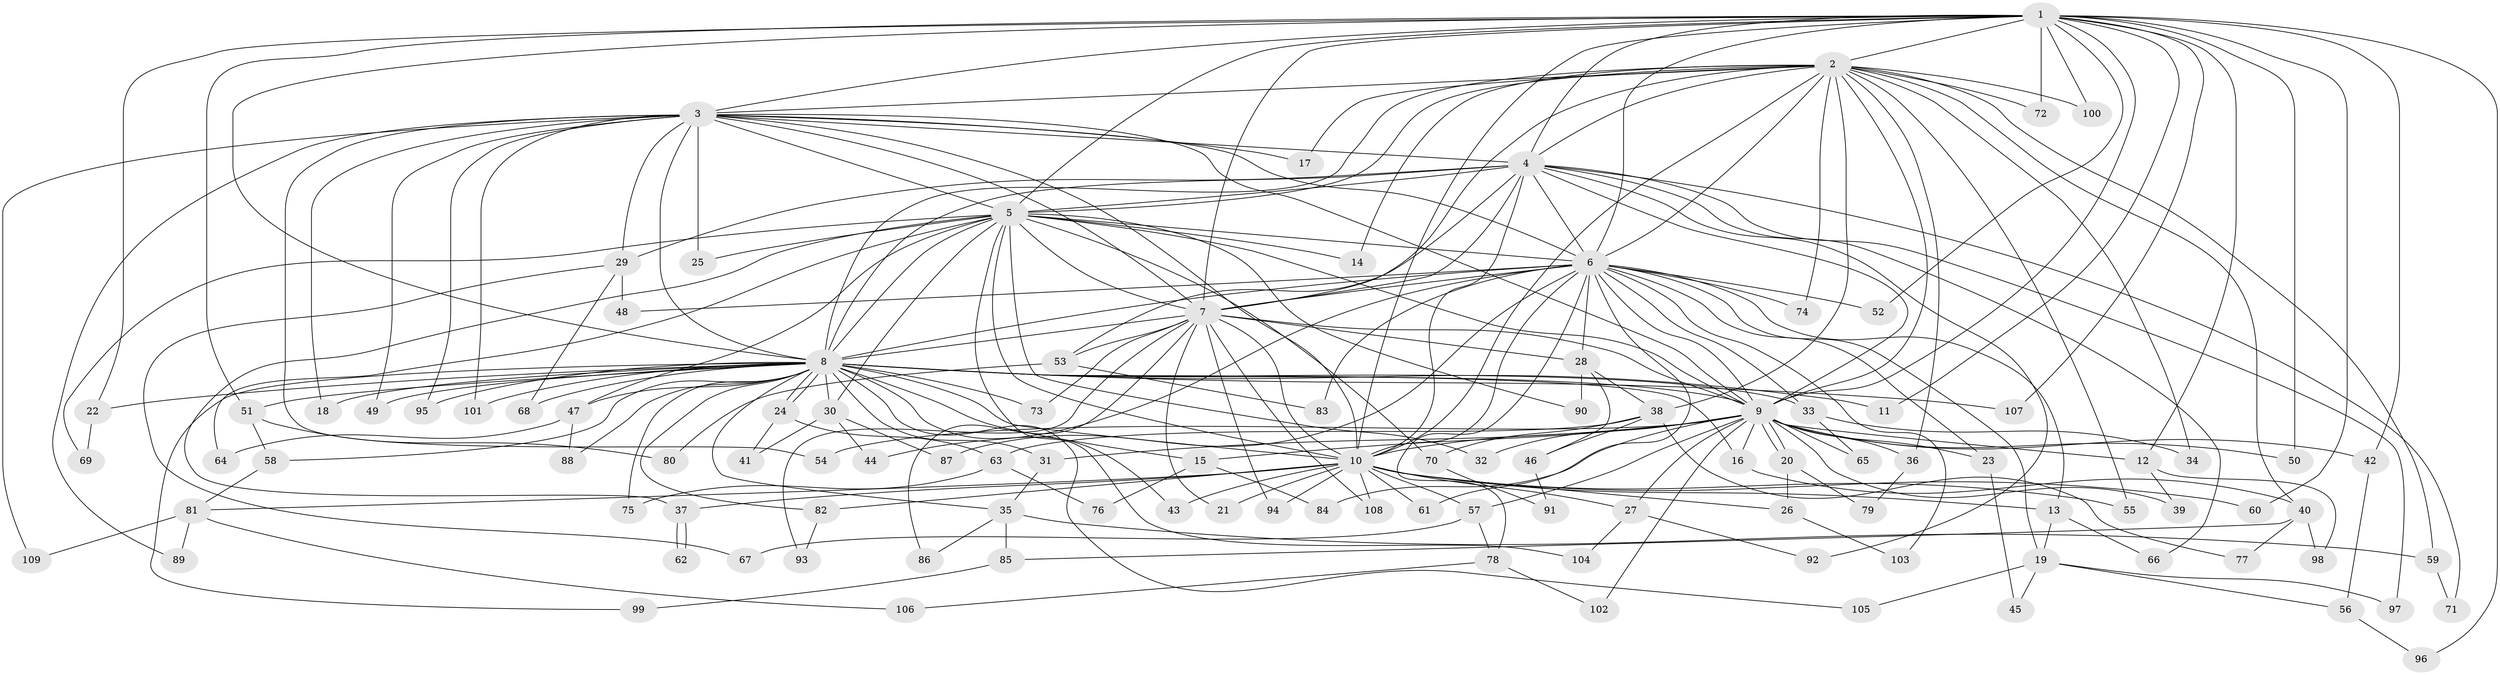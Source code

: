 // Generated by graph-tools (version 1.1) at 2025/11/02/27/25 16:11:06]
// undirected, 109 vertices, 243 edges
graph export_dot {
graph [start="1"]
  node [color=gray90,style=filled];
  1;
  2;
  3;
  4;
  5;
  6;
  7;
  8;
  9;
  10;
  11;
  12;
  13;
  14;
  15;
  16;
  17;
  18;
  19;
  20;
  21;
  22;
  23;
  24;
  25;
  26;
  27;
  28;
  29;
  30;
  31;
  32;
  33;
  34;
  35;
  36;
  37;
  38;
  39;
  40;
  41;
  42;
  43;
  44;
  45;
  46;
  47;
  48;
  49;
  50;
  51;
  52;
  53;
  54;
  55;
  56;
  57;
  58;
  59;
  60;
  61;
  62;
  63;
  64;
  65;
  66;
  67;
  68;
  69;
  70;
  71;
  72;
  73;
  74;
  75;
  76;
  77;
  78;
  79;
  80;
  81;
  82;
  83;
  84;
  85;
  86;
  87;
  88;
  89;
  90;
  91;
  92;
  93;
  94;
  95;
  96;
  97;
  98;
  99;
  100;
  101;
  102;
  103;
  104;
  105;
  106;
  107;
  108;
  109;
  1 -- 2;
  1 -- 3;
  1 -- 4;
  1 -- 5;
  1 -- 6;
  1 -- 7;
  1 -- 8;
  1 -- 9;
  1 -- 10;
  1 -- 11;
  1 -- 12;
  1 -- 22;
  1 -- 42;
  1 -- 50;
  1 -- 51;
  1 -- 52;
  1 -- 60;
  1 -- 72;
  1 -- 96;
  1 -- 100;
  1 -- 107;
  2 -- 3;
  2 -- 4;
  2 -- 5;
  2 -- 6;
  2 -- 7;
  2 -- 8;
  2 -- 9;
  2 -- 10;
  2 -- 14;
  2 -- 17;
  2 -- 34;
  2 -- 36;
  2 -- 38;
  2 -- 40;
  2 -- 55;
  2 -- 59;
  2 -- 72;
  2 -- 74;
  2 -- 100;
  3 -- 4;
  3 -- 5;
  3 -- 6;
  3 -- 7;
  3 -- 8;
  3 -- 9;
  3 -- 10;
  3 -- 17;
  3 -- 18;
  3 -- 25;
  3 -- 29;
  3 -- 49;
  3 -- 54;
  3 -- 89;
  3 -- 95;
  3 -- 101;
  3 -- 109;
  4 -- 5;
  4 -- 6;
  4 -- 7;
  4 -- 8;
  4 -- 9;
  4 -- 10;
  4 -- 29;
  4 -- 53;
  4 -- 66;
  4 -- 71;
  4 -- 92;
  4 -- 97;
  5 -- 6;
  5 -- 7;
  5 -- 8;
  5 -- 9;
  5 -- 10;
  5 -- 14;
  5 -- 25;
  5 -- 30;
  5 -- 32;
  5 -- 37;
  5 -- 47;
  5 -- 64;
  5 -- 69;
  5 -- 70;
  5 -- 90;
  5 -- 104;
  6 -- 7;
  6 -- 8;
  6 -- 9;
  6 -- 10;
  6 -- 13;
  6 -- 19;
  6 -- 23;
  6 -- 28;
  6 -- 33;
  6 -- 44;
  6 -- 48;
  6 -- 52;
  6 -- 61;
  6 -- 74;
  6 -- 78;
  6 -- 83;
  6 -- 87;
  6 -- 103;
  7 -- 8;
  7 -- 9;
  7 -- 10;
  7 -- 21;
  7 -- 28;
  7 -- 53;
  7 -- 73;
  7 -- 86;
  7 -- 93;
  7 -- 94;
  7 -- 108;
  8 -- 9;
  8 -- 10;
  8 -- 11;
  8 -- 15;
  8 -- 16;
  8 -- 18;
  8 -- 22;
  8 -- 24;
  8 -- 24;
  8 -- 30;
  8 -- 31;
  8 -- 33;
  8 -- 35;
  8 -- 43;
  8 -- 47;
  8 -- 49;
  8 -- 51;
  8 -- 58;
  8 -- 68;
  8 -- 73;
  8 -- 75;
  8 -- 82;
  8 -- 88;
  8 -- 95;
  8 -- 99;
  8 -- 101;
  8 -- 105;
  8 -- 107;
  9 -- 10;
  9 -- 12;
  9 -- 15;
  9 -- 16;
  9 -- 20;
  9 -- 20;
  9 -- 23;
  9 -- 27;
  9 -- 31;
  9 -- 32;
  9 -- 36;
  9 -- 39;
  9 -- 42;
  9 -- 50;
  9 -- 54;
  9 -- 57;
  9 -- 65;
  9 -- 84;
  9 -- 102;
  10 -- 13;
  10 -- 21;
  10 -- 26;
  10 -- 27;
  10 -- 37;
  10 -- 43;
  10 -- 55;
  10 -- 57;
  10 -- 60;
  10 -- 61;
  10 -- 81;
  10 -- 82;
  10 -- 94;
  10 -- 108;
  12 -- 39;
  12 -- 98;
  13 -- 19;
  13 -- 66;
  15 -- 76;
  15 -- 84;
  16 -- 40;
  19 -- 45;
  19 -- 56;
  19 -- 97;
  19 -- 105;
  20 -- 26;
  20 -- 79;
  22 -- 69;
  23 -- 45;
  24 -- 41;
  24 -- 63;
  26 -- 103;
  27 -- 92;
  27 -- 104;
  28 -- 38;
  28 -- 46;
  28 -- 90;
  29 -- 48;
  29 -- 67;
  29 -- 68;
  30 -- 41;
  30 -- 44;
  30 -- 87;
  31 -- 35;
  33 -- 34;
  33 -- 65;
  35 -- 59;
  35 -- 85;
  35 -- 86;
  36 -- 79;
  37 -- 62;
  37 -- 62;
  38 -- 46;
  38 -- 63;
  38 -- 70;
  38 -- 77;
  40 -- 77;
  40 -- 85;
  40 -- 98;
  42 -- 56;
  46 -- 91;
  47 -- 64;
  47 -- 88;
  51 -- 58;
  51 -- 80;
  53 -- 80;
  53 -- 83;
  56 -- 96;
  57 -- 67;
  57 -- 78;
  58 -- 81;
  59 -- 71;
  63 -- 75;
  63 -- 76;
  70 -- 91;
  78 -- 102;
  78 -- 106;
  81 -- 89;
  81 -- 106;
  81 -- 109;
  82 -- 93;
  85 -- 99;
}
